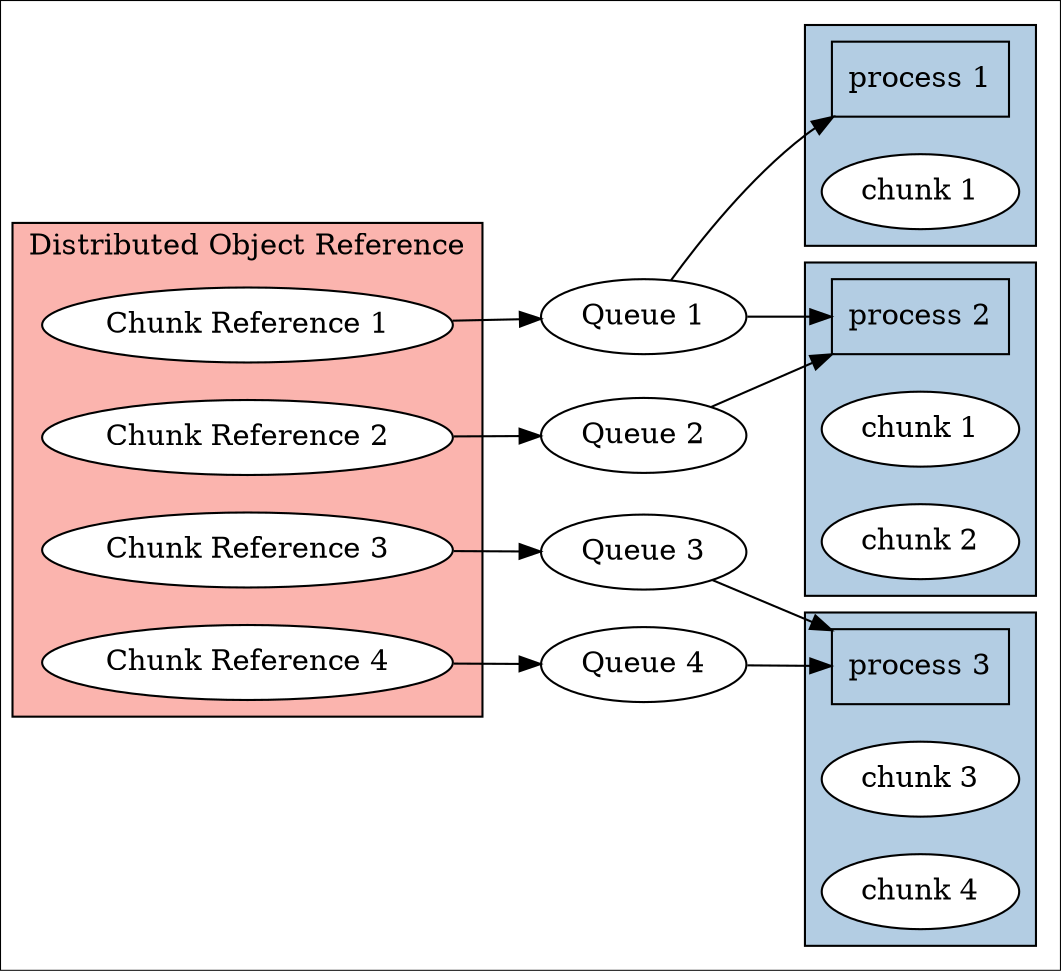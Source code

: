 digraph distobjref {
	colorscheme="pastel13"
	rankdir="LR";
	node [style="filled", fillcolor=white];
	style="filled";

	subgraph cluster_distobjref {
		label="Distributed Object Reference";
		fillcolor=1;
		cr1[label="Chunk Reference 1"];
		cr2[label="Chunk Reference 2"];
		cr3[label="Chunk Reference 3"];
		cr4[label="Chunk Reference 4"];
	}

	subgraph cluster_process1 {
		fillcolor=2;
		p1[label="process 1",style="",shape="box"];
		c1[label="chunk 1"];
	}
	subgraph cluster_process2 {
		fillcolor=2;
		p2[label="process 2",style="",shape="box"];
		c1b[label="chunk 1"];
		c2[label="chunk 2"];
	}
	subgraph cluster_process3 {
		fillcolor=2;
		p3[label="process 3",style="",shape="box"];
		c3[label="chunk 3"];
		c4[label="chunk 4"];
	}

	q1[label="Queue 1"];
	q2[label="Queue 2"];
	q3[label="Queue 3"];
	q4[label="Queue 4"];

	cr1 -> q1 -> {p1 p2};
	cr2 -> q2 -> p2;
	cr3 -> q3 -> p3;
	cr4 -> q4 -> p3;
}
